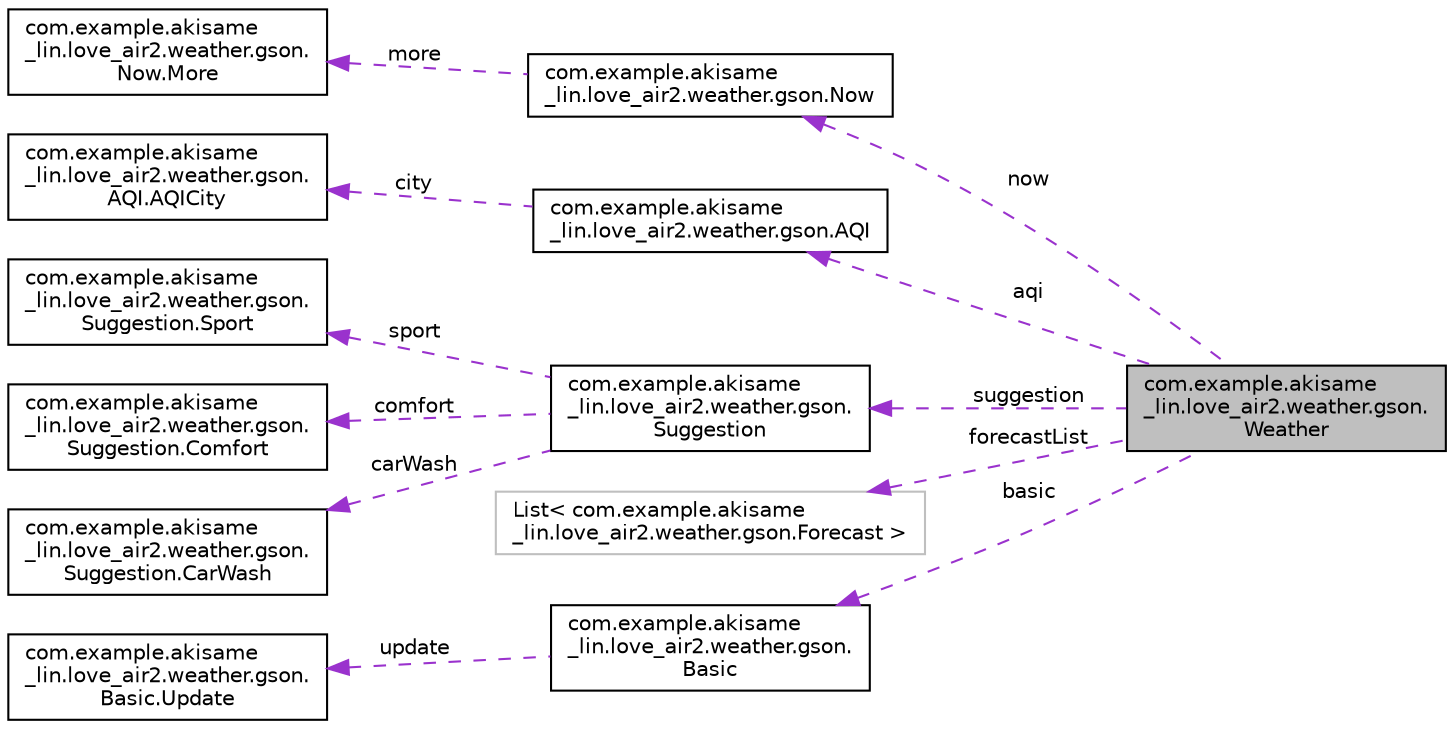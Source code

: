 digraph "com.example.akisame_lin.love_air2.weather.gson.Weather"
{
 // LATEX_PDF_SIZE
  edge [fontname="Helvetica",fontsize="10",labelfontname="Helvetica",labelfontsize="10"];
  node [fontname="Helvetica",fontsize="10",shape=record];
  rankdir="LR";
  Node1 [label="com.example.akisame\l_lin.love_air2.weather.gson.\lWeather",height=0.2,width=0.4,color="black", fillcolor="grey75", style="filled", fontcolor="black",tooltip=" "];
  Node2 -> Node1 [dir="back",color="darkorchid3",fontsize="10",style="dashed",label=" now" ,fontname="Helvetica"];
  Node2 [label="com.example.akisame\l_lin.love_air2.weather.gson.Now",height=0.2,width=0.4,color="black", fillcolor="white", style="filled",URL="$classcom_1_1example_1_1akisame__lin_1_1love__air2_1_1weather_1_1gson_1_1_now.html",tooltip=" "];
  Node3 -> Node2 [dir="back",color="darkorchid3",fontsize="10",style="dashed",label=" more" ,fontname="Helvetica"];
  Node3 [label="com.example.akisame\l_lin.love_air2.weather.gson.\lNow.More",height=0.2,width=0.4,color="black", fillcolor="white", style="filled",URL="$classcom_1_1example_1_1akisame__lin_1_1love__air2_1_1weather_1_1gson_1_1_now_1_1_more.html",tooltip=" "];
  Node4 -> Node1 [dir="back",color="darkorchid3",fontsize="10",style="dashed",label=" aqi" ,fontname="Helvetica"];
  Node4 [label="com.example.akisame\l_lin.love_air2.weather.gson.AQI",height=0.2,width=0.4,color="black", fillcolor="white", style="filled",URL="$classcom_1_1example_1_1akisame__lin_1_1love__air2_1_1weather_1_1gson_1_1_a_q_i.html",tooltip=" "];
  Node5 -> Node4 [dir="back",color="darkorchid3",fontsize="10",style="dashed",label=" city" ,fontname="Helvetica"];
  Node5 [label="com.example.akisame\l_lin.love_air2.weather.gson.\lAQI.AQICity",height=0.2,width=0.4,color="black", fillcolor="white", style="filled",URL="$classcom_1_1example_1_1akisame__lin_1_1love__air2_1_1weather_1_1gson_1_1_a_q_i_1_1_a_q_i_city.html",tooltip=" "];
  Node6 -> Node1 [dir="back",color="darkorchid3",fontsize="10",style="dashed",label=" suggestion" ,fontname="Helvetica"];
  Node6 [label="com.example.akisame\l_lin.love_air2.weather.gson.\lSuggestion",height=0.2,width=0.4,color="black", fillcolor="white", style="filled",URL="$classcom_1_1example_1_1akisame__lin_1_1love__air2_1_1weather_1_1gson_1_1_suggestion.html",tooltip=" "];
  Node7 -> Node6 [dir="back",color="darkorchid3",fontsize="10",style="dashed",label=" sport" ,fontname="Helvetica"];
  Node7 [label="com.example.akisame\l_lin.love_air2.weather.gson.\lSuggestion.Sport",height=0.2,width=0.4,color="black", fillcolor="white", style="filled",URL="$classcom_1_1example_1_1akisame__lin_1_1love__air2_1_1weather_1_1gson_1_1_suggestion_1_1_sport.html",tooltip=" "];
  Node8 -> Node6 [dir="back",color="darkorchid3",fontsize="10",style="dashed",label=" comfort" ,fontname="Helvetica"];
  Node8 [label="com.example.akisame\l_lin.love_air2.weather.gson.\lSuggestion.Comfort",height=0.2,width=0.4,color="black", fillcolor="white", style="filled",URL="$classcom_1_1example_1_1akisame__lin_1_1love__air2_1_1weather_1_1gson_1_1_suggestion_1_1_comfort.html",tooltip=" "];
  Node9 -> Node6 [dir="back",color="darkorchid3",fontsize="10",style="dashed",label=" carWash" ,fontname="Helvetica"];
  Node9 [label="com.example.akisame\l_lin.love_air2.weather.gson.\lSuggestion.CarWash",height=0.2,width=0.4,color="black", fillcolor="white", style="filled",URL="$classcom_1_1example_1_1akisame__lin_1_1love__air2_1_1weather_1_1gson_1_1_suggestion_1_1_car_wash.html",tooltip=" "];
  Node10 -> Node1 [dir="back",color="darkorchid3",fontsize="10",style="dashed",label=" forecastList" ,fontname="Helvetica"];
  Node10 [label="List\< com.example.akisame\l_lin.love_air2.weather.gson.Forecast \>",height=0.2,width=0.4,color="grey75", fillcolor="white", style="filled",tooltip=" "];
  Node11 -> Node1 [dir="back",color="darkorchid3",fontsize="10",style="dashed",label=" basic" ,fontname="Helvetica"];
  Node11 [label="com.example.akisame\l_lin.love_air2.weather.gson.\lBasic",height=0.2,width=0.4,color="black", fillcolor="white", style="filled",URL="$classcom_1_1example_1_1akisame__lin_1_1love__air2_1_1weather_1_1gson_1_1_basic.html",tooltip=" "];
  Node12 -> Node11 [dir="back",color="darkorchid3",fontsize="10",style="dashed",label=" update" ,fontname="Helvetica"];
  Node12 [label="com.example.akisame\l_lin.love_air2.weather.gson.\lBasic.Update",height=0.2,width=0.4,color="black", fillcolor="white", style="filled",URL="$classcom_1_1example_1_1akisame__lin_1_1love__air2_1_1weather_1_1gson_1_1_basic_1_1_update.html",tooltip=" "];
}

